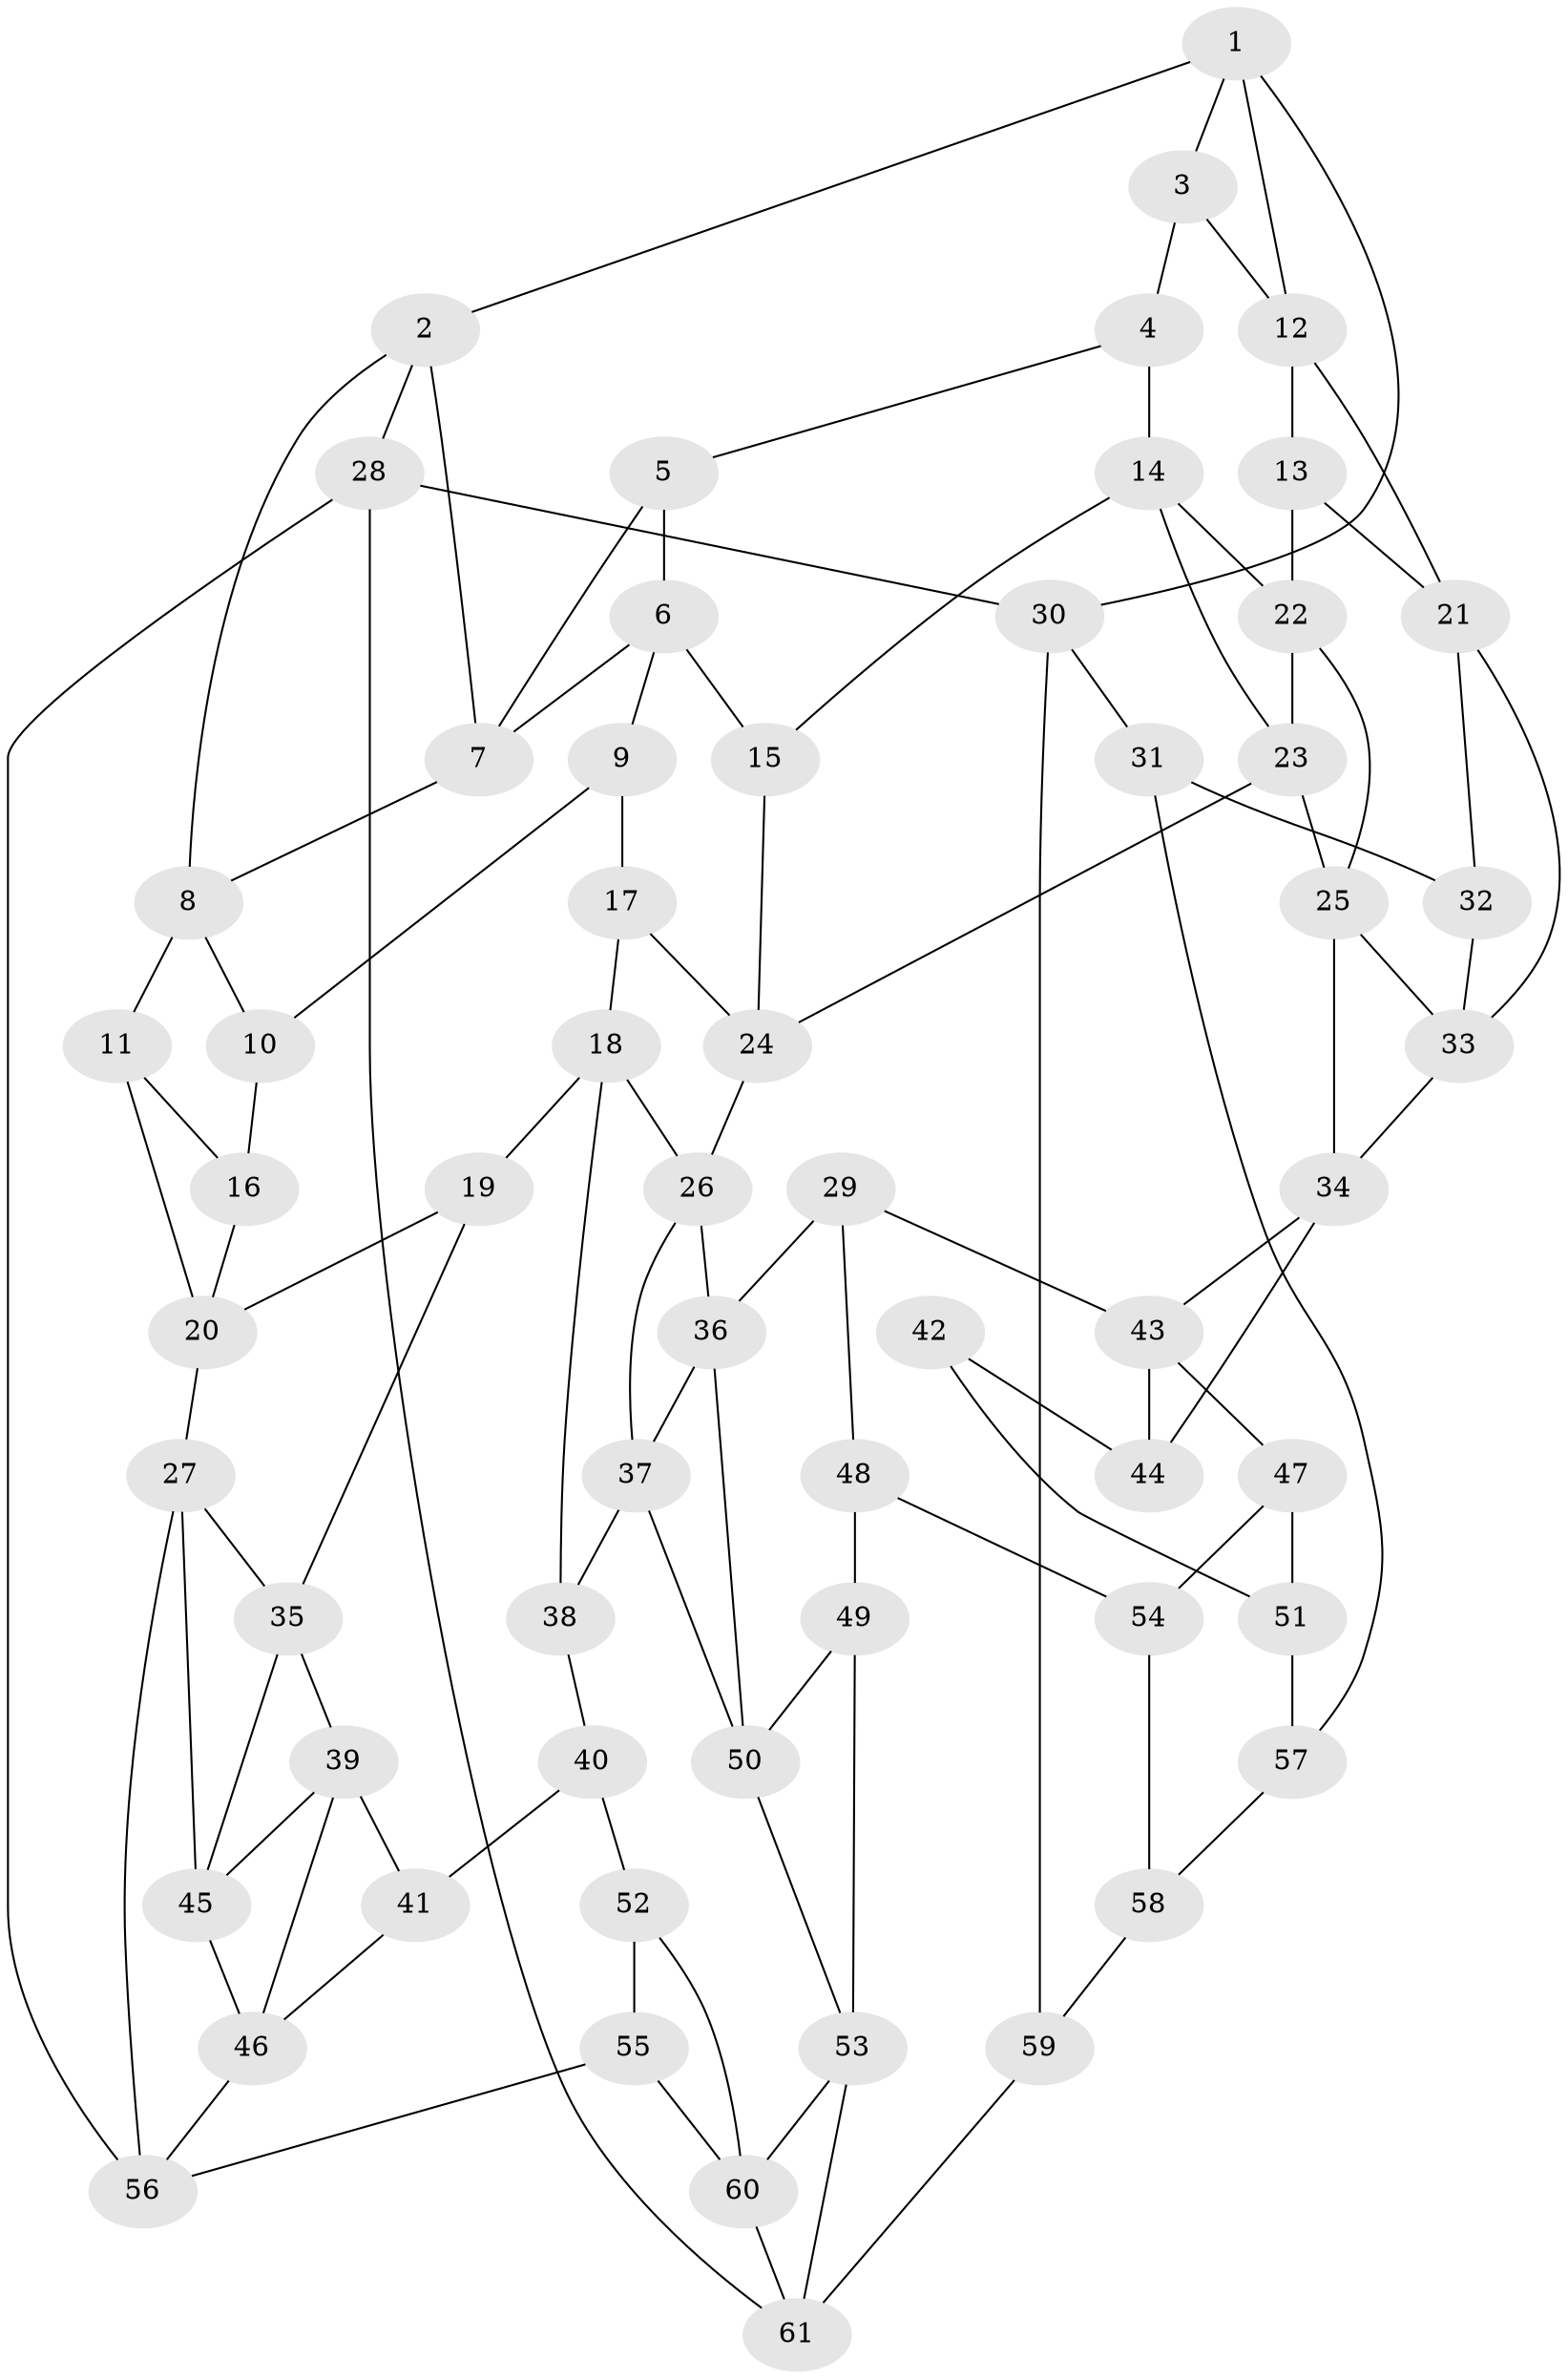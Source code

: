 // original degree distribution, {3: 0.02, 5: 0.46, 6: 0.25, 4: 0.27}
// Generated by graph-tools (version 1.1) at 2025/38/03/04/25 23:38:36]
// undirected, 61 vertices, 107 edges
graph export_dot {
  node [color=gray90,style=filled];
  1;
  2;
  3;
  4;
  5;
  6;
  7;
  8;
  9;
  10;
  11;
  12;
  13;
  14;
  15;
  16;
  17;
  18;
  19;
  20;
  21;
  22;
  23;
  24;
  25;
  26;
  27;
  28;
  29;
  30;
  31;
  32;
  33;
  34;
  35;
  36;
  37;
  38;
  39;
  40;
  41;
  42;
  43;
  44;
  45;
  46;
  47;
  48;
  49;
  50;
  51;
  52;
  53;
  54;
  55;
  56;
  57;
  58;
  59;
  60;
  61;
  1 -- 2 [weight=1.0];
  1 -- 3 [weight=1.0];
  1 -- 12 [weight=1.0];
  1 -- 30 [weight=1.0];
  2 -- 7 [weight=1.0];
  2 -- 8 [weight=1.0];
  2 -- 28 [weight=1.0];
  3 -- 4 [weight=1.0];
  3 -- 12 [weight=1.0];
  4 -- 5 [weight=1.0];
  4 -- 14 [weight=1.0];
  5 -- 6 [weight=1.0];
  5 -- 7 [weight=1.0];
  6 -- 7 [weight=1.0];
  6 -- 9 [weight=1.0];
  6 -- 15 [weight=1.0];
  7 -- 8 [weight=1.0];
  8 -- 10 [weight=1.0];
  8 -- 11 [weight=1.0];
  9 -- 10 [weight=1.0];
  9 -- 17 [weight=1.0];
  10 -- 16 [weight=2.0];
  11 -- 16 [weight=1.0];
  11 -- 20 [weight=1.0];
  12 -- 13 [weight=1.0];
  12 -- 21 [weight=1.0];
  13 -- 21 [weight=1.0];
  13 -- 22 [weight=1.0];
  14 -- 15 [weight=1.0];
  14 -- 22 [weight=1.0];
  14 -- 23 [weight=1.0];
  15 -- 24 [weight=1.0];
  16 -- 20 [weight=1.0];
  17 -- 18 [weight=1.0];
  17 -- 24 [weight=1.0];
  18 -- 19 [weight=1.0];
  18 -- 26 [weight=1.0];
  18 -- 38 [weight=1.0];
  19 -- 20 [weight=1.0];
  19 -- 35 [weight=1.0];
  20 -- 27 [weight=1.0];
  21 -- 32 [weight=1.0];
  21 -- 33 [weight=1.0];
  22 -- 23 [weight=1.0];
  22 -- 25 [weight=1.0];
  23 -- 24 [weight=1.0];
  23 -- 25 [weight=1.0];
  24 -- 26 [weight=1.0];
  25 -- 33 [weight=1.0];
  25 -- 34 [weight=1.0];
  26 -- 36 [weight=1.0];
  26 -- 37 [weight=1.0];
  27 -- 35 [weight=1.0];
  27 -- 45 [weight=1.0];
  27 -- 56 [weight=1.0];
  28 -- 30 [weight=1.0];
  28 -- 56 [weight=1.0];
  28 -- 61 [weight=1.0];
  29 -- 36 [weight=1.0];
  29 -- 43 [weight=1.0];
  29 -- 48 [weight=1.0];
  30 -- 31 [weight=1.0];
  30 -- 59 [weight=1.0];
  31 -- 32 [weight=1.0];
  31 -- 57 [weight=1.0];
  32 -- 33 [weight=1.0];
  33 -- 34 [weight=1.0];
  34 -- 43 [weight=1.0];
  34 -- 44 [weight=1.0];
  35 -- 39 [weight=1.0];
  35 -- 45 [weight=1.0];
  36 -- 37 [weight=1.0];
  36 -- 50 [weight=1.0];
  37 -- 38 [weight=1.0];
  37 -- 50 [weight=1.0];
  38 -- 40 [weight=1.0];
  39 -- 41 [weight=1.0];
  39 -- 45 [weight=1.0];
  39 -- 46 [weight=1.0];
  40 -- 41 [weight=1.0];
  40 -- 52 [weight=2.0];
  41 -- 46 [weight=1.0];
  42 -- 44 [weight=2.0];
  42 -- 51 [weight=1.0];
  43 -- 44 [weight=1.0];
  43 -- 47 [weight=1.0];
  45 -- 46 [weight=1.0];
  46 -- 56 [weight=1.0];
  47 -- 51 [weight=1.0];
  47 -- 54 [weight=1.0];
  48 -- 49 [weight=1.0];
  48 -- 54 [weight=2.0];
  49 -- 50 [weight=1.0];
  49 -- 53 [weight=1.0];
  50 -- 53 [weight=1.0];
  51 -- 57 [weight=2.0];
  52 -- 55 [weight=1.0];
  52 -- 60 [weight=1.0];
  53 -- 60 [weight=1.0];
  53 -- 61 [weight=1.0];
  54 -- 58 [weight=1.0];
  55 -- 56 [weight=1.0];
  55 -- 60 [weight=1.0];
  57 -- 58 [weight=1.0];
  58 -- 59 [weight=1.0];
  59 -- 61 [weight=1.0];
  60 -- 61 [weight=1.0];
}
